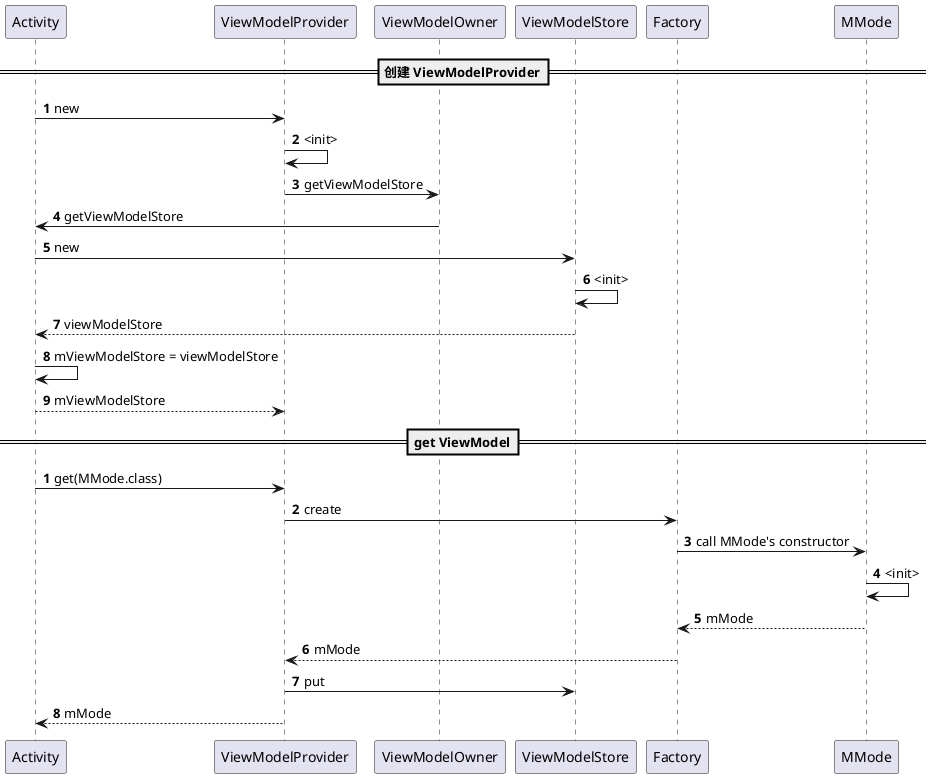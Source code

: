 @startuml
==创建 ViewModelProvider==
autonumber 1
Activity -> ViewModelProvider: new
ViewModelProvider -> ViewModelProvider: <init>
ViewModelProvider -> ViewModelOwner: getViewModelStore
ViewModelOwner -> Activity: getViewModelStore
Activity -> ViewModelStore: new
ViewModelStore -> ViewModelStore: <init>
ViewModelStore --> Activity: viewModelStore
Activity -> Activity: mViewModelStore = viewModelStore
Activity --> ViewModelProvider: mViewModelStore

==get ViewModel==
autonumber 1
Activity -> ViewModelProvider: get(MMode.class)
ViewModelProvider -> Factory: create
Factory -> MMode: call MMode's constructor
MMode -> MMode: <init>
MMode --> Factory: mMode
Factory --> ViewModelProvider: mMode
ViewModelProvider -> ViewModelStore: put
ViewModelProvider --> Activity: mMode
@enduml